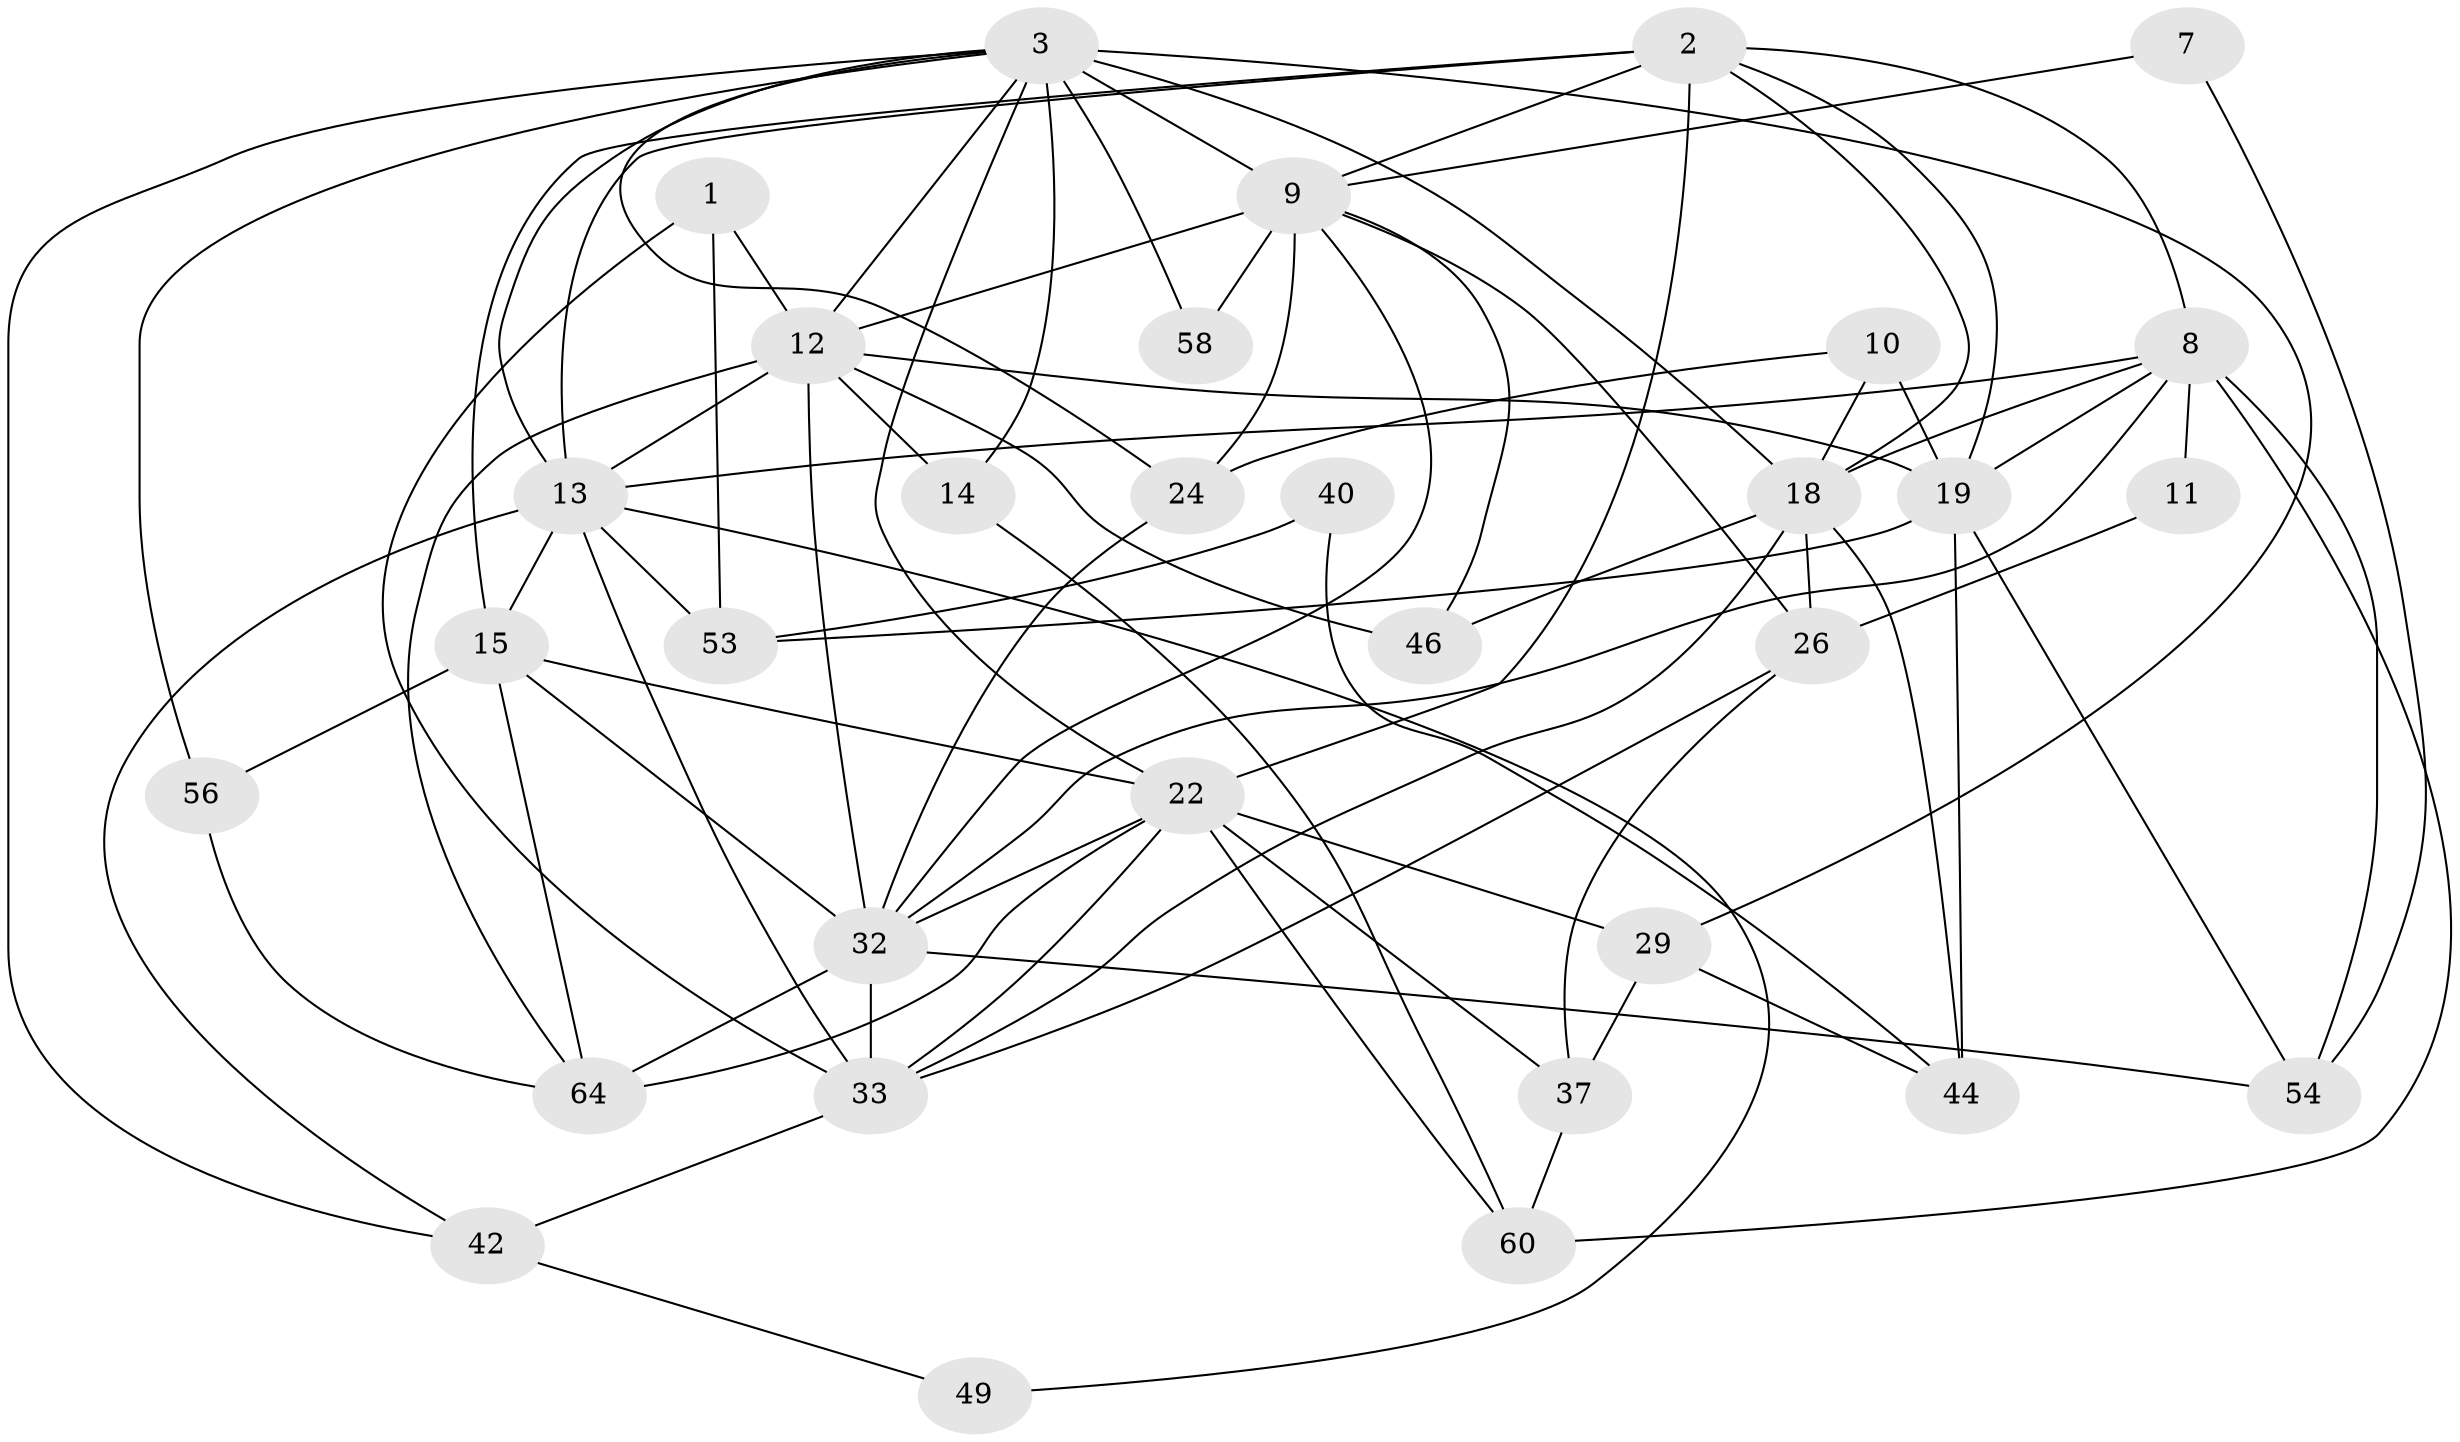 // original degree distribution, {3: 0.26153846153846155, 5: 0.16923076923076924, 2: 0.12307692307692308, 4: 0.3230769230769231, 6: 0.07692307692307693, 8: 0.015384615384615385, 9: 0.015384615384615385, 7: 0.015384615384615385}
// Generated by graph-tools (version 1.1) at 2025/15/03/09/25 04:15:12]
// undirected, 32 vertices, 83 edges
graph export_dot {
graph [start="1"]
  node [color=gray90,style=filled];
  1;
  2 [super="+31"];
  3 [super="+5+4+21"];
  7;
  8 [super="+47"];
  9 [super="+20+45"];
  10;
  11;
  12 [super="+28"];
  13 [super="+16+17"];
  14 [super="+25"];
  15 [super="+39+63"];
  18 [super="+55"];
  19 [super="+34"];
  22 [super="+65+27"];
  24;
  26 [super="+50"];
  29 [super="+35"];
  32 [super="+36"];
  33 [super="+48"];
  37;
  40;
  42;
  44 [super="+57"];
  46;
  49;
  53;
  54;
  56;
  58;
  60;
  64;
  1 -- 12;
  1 -- 53;
  1 -- 33;
  2 -- 18;
  2 -- 15;
  2 -- 8;
  2 -- 9;
  2 -- 19;
  2 -- 22;
  2 -- 13;
  3 -- 24;
  3 -- 42;
  3 -- 9 [weight=4];
  3 -- 12 [weight=2];
  3 -- 18;
  3 -- 56 [weight=2];
  3 -- 58;
  3 -- 29;
  3 -- 22;
  3 -- 13;
  3 -- 14;
  7 -- 54;
  7 -- 9;
  8 -- 19;
  8 -- 54;
  8 -- 11;
  8 -- 60;
  8 -- 32;
  8 -- 13;
  8 -- 18;
  9 -- 26 [weight=3];
  9 -- 58 [weight=2];
  9 -- 24;
  9 -- 32;
  9 -- 46;
  9 -- 12 [weight=2];
  10 -- 24;
  10 -- 19;
  10 -- 18;
  11 -- 26;
  12 -- 46;
  12 -- 64;
  12 -- 32;
  12 -- 19;
  12 -- 13;
  12 -- 14 [weight=2];
  13 -- 33;
  13 -- 42;
  13 -- 49;
  13 -- 53;
  13 -- 15;
  14 -- 60;
  15 -- 64;
  15 -- 32;
  15 -- 56;
  15 -- 22;
  18 -- 46;
  18 -- 33;
  18 -- 26;
  18 -- 44;
  19 -- 53;
  19 -- 54;
  19 -- 44;
  22 -- 60;
  22 -- 37;
  22 -- 64 [weight=2];
  22 -- 33;
  22 -- 29 [weight=2];
  22 -- 32;
  24 -- 32;
  26 -- 33;
  26 -- 37;
  29 -- 37;
  29 -- 44;
  32 -- 64;
  32 -- 33;
  32 -- 54;
  33 -- 42;
  37 -- 60;
  40 -- 44;
  40 -- 53;
  42 -- 49;
  56 -- 64;
}
